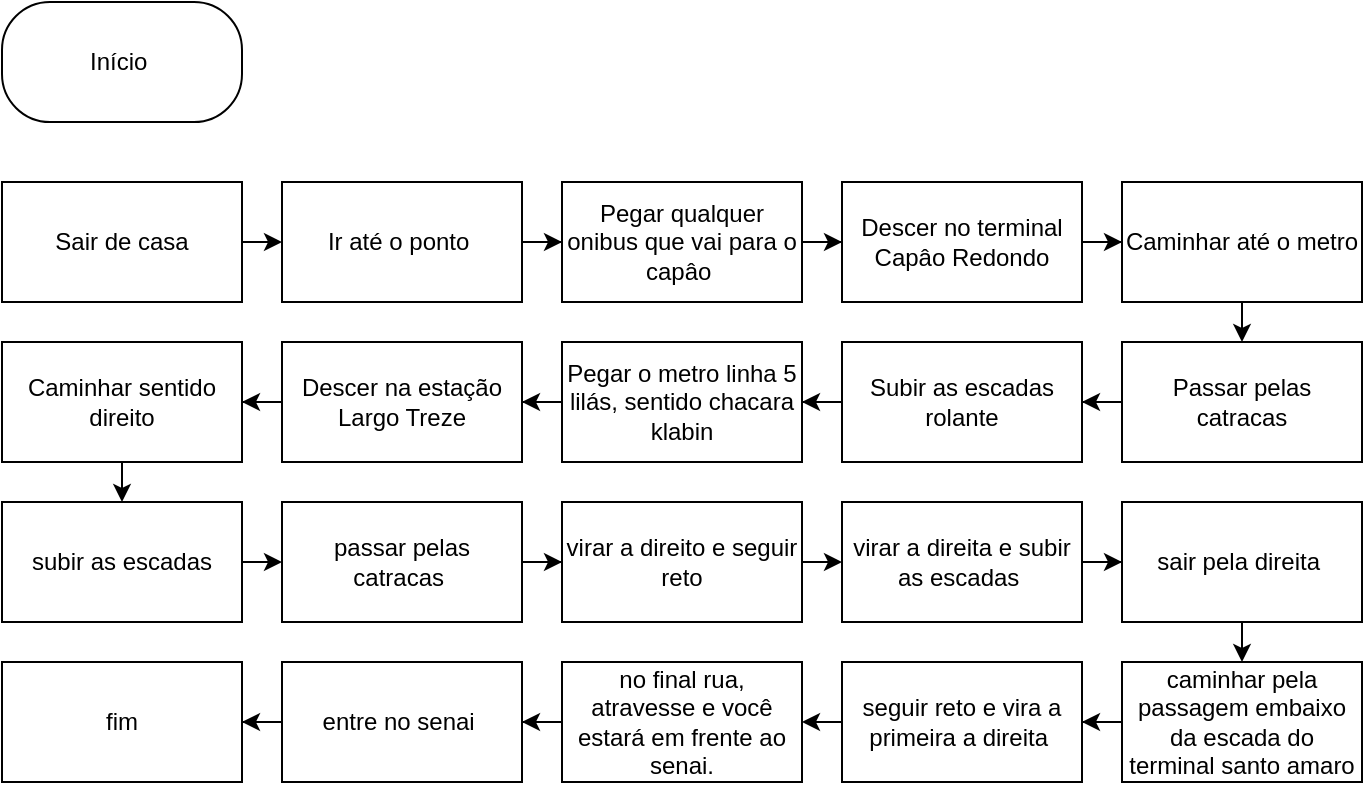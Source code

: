 <mxfile version="20.8.2" type="device"><diagram id="UQ4OOzGJKv5Lv0ew_HRR" name="Página-1"><mxGraphModel dx="1434" dy="796" grid="1" gridSize="10" guides="1" tooltips="1" connect="1" arrows="1" fold="1" page="1" pageScale="1" pageWidth="827" pageHeight="1169" math="0" shadow="0"><root><mxCell id="0"/><mxCell id="1" parent="0"/><mxCell id="Ac0Z0WbKupJAu_ercSHP-2" value="Início&amp;nbsp;" style="rounded=1;whiteSpace=wrap;html=1;arcSize=40;" vertex="1" parent="1"><mxGeometry x="30" y="50" width="120" height="60" as="geometry"/></mxCell><mxCell id="Ac0Z0WbKupJAu_ercSHP-29" style="edgeStyle=orthogonalEdgeStyle;rounded=0;orthogonalLoop=1;jettySize=auto;html=1;exitX=1;exitY=0.5;exitDx=0;exitDy=0;entryX=0;entryY=0.5;entryDx=0;entryDy=0;" edge="1" parent="1" source="Ac0Z0WbKupJAu_ercSHP-3" target="Ac0Z0WbKupJAu_ercSHP-4"><mxGeometry relative="1" as="geometry"/></mxCell><mxCell id="Ac0Z0WbKupJAu_ercSHP-3" value="Sair de casa" style="rounded=0;whiteSpace=wrap;html=1;" vertex="1" parent="1"><mxGeometry x="30" y="140" width="120" height="60" as="geometry"/></mxCell><mxCell id="Ac0Z0WbKupJAu_ercSHP-24" value="" style="edgeStyle=orthogonalEdgeStyle;rounded=0;orthogonalLoop=1;jettySize=auto;html=1;" edge="1" parent="1" source="Ac0Z0WbKupJAu_ercSHP-4" target="Ac0Z0WbKupJAu_ercSHP-5"><mxGeometry relative="1" as="geometry"/></mxCell><mxCell id="Ac0Z0WbKupJAu_ercSHP-4" value="Ir até o ponto&amp;nbsp;" style="rounded=0;whiteSpace=wrap;html=1;" vertex="1" parent="1"><mxGeometry x="170" y="140" width="120" height="60" as="geometry"/></mxCell><mxCell id="Ac0Z0WbKupJAu_ercSHP-30" style="edgeStyle=orthogonalEdgeStyle;rounded=0;orthogonalLoop=1;jettySize=auto;html=1;exitX=1;exitY=0.5;exitDx=0;exitDy=0;" edge="1" parent="1" source="Ac0Z0WbKupJAu_ercSHP-5" target="Ac0Z0WbKupJAu_ercSHP-6"><mxGeometry relative="1" as="geometry"/></mxCell><mxCell id="Ac0Z0WbKupJAu_ercSHP-5" value="Pegar qualquer onibus que vai para o capâo&amp;nbsp;" style="rounded=0;whiteSpace=wrap;html=1;" vertex="1" parent="1"><mxGeometry x="310" y="140" width="120" height="60" as="geometry"/></mxCell><mxCell id="Ac0Z0WbKupJAu_ercSHP-31" style="edgeStyle=orthogonalEdgeStyle;rounded=0;orthogonalLoop=1;jettySize=auto;html=1;exitX=1;exitY=0.5;exitDx=0;exitDy=0;" edge="1" parent="1" source="Ac0Z0WbKupJAu_ercSHP-6" target="Ac0Z0WbKupJAu_ercSHP-7"><mxGeometry relative="1" as="geometry"/></mxCell><mxCell id="Ac0Z0WbKupJAu_ercSHP-6" value="Descer no terminal Capâo Redondo" style="rounded=0;whiteSpace=wrap;html=1;" vertex="1" parent="1"><mxGeometry x="450" y="140" width="120" height="60" as="geometry"/></mxCell><mxCell id="Ac0Z0WbKupJAu_ercSHP-47" style="edgeStyle=orthogonalEdgeStyle;rounded=0;orthogonalLoop=1;jettySize=auto;html=1;exitX=0.5;exitY=1;exitDx=0;exitDy=0;entryX=0.5;entryY=0;entryDx=0;entryDy=0;" edge="1" parent="1" source="Ac0Z0WbKupJAu_ercSHP-7" target="Ac0Z0WbKupJAu_ercSHP-8"><mxGeometry relative="1" as="geometry"/></mxCell><mxCell id="Ac0Z0WbKupJAu_ercSHP-7" value="Caminhar até o metro" style="rounded=0;whiteSpace=wrap;html=1;" vertex="1" parent="1"><mxGeometry x="590" y="140" width="120" height="60" as="geometry"/></mxCell><mxCell id="Ac0Z0WbKupJAu_ercSHP-48" style="edgeStyle=orthogonalEdgeStyle;rounded=0;orthogonalLoop=1;jettySize=auto;html=1;exitX=0;exitY=0.5;exitDx=0;exitDy=0;" edge="1" parent="1" source="Ac0Z0WbKupJAu_ercSHP-8" target="Ac0Z0WbKupJAu_ercSHP-9"><mxGeometry relative="1" as="geometry"/></mxCell><mxCell id="Ac0Z0WbKupJAu_ercSHP-8" value="Passar pelas catracas" style="rounded=0;whiteSpace=wrap;html=1;" vertex="1" parent="1"><mxGeometry x="590" y="220" width="120" height="60" as="geometry"/></mxCell><mxCell id="Ac0Z0WbKupJAu_ercSHP-51" style="edgeStyle=orthogonalEdgeStyle;rounded=0;orthogonalLoop=1;jettySize=auto;html=1;exitX=0;exitY=0.5;exitDx=0;exitDy=0;" edge="1" parent="1" source="Ac0Z0WbKupJAu_ercSHP-9" target="Ac0Z0WbKupJAu_ercSHP-10"><mxGeometry relative="1" as="geometry"/></mxCell><mxCell id="Ac0Z0WbKupJAu_ercSHP-9" value="Subir as escadas rolante" style="rounded=0;whiteSpace=wrap;html=1;" vertex="1" parent="1"><mxGeometry x="450" y="220" width="120" height="60" as="geometry"/></mxCell><mxCell id="Ac0Z0WbKupJAu_ercSHP-52" style="edgeStyle=orthogonalEdgeStyle;rounded=0;orthogonalLoop=1;jettySize=auto;html=1;exitX=0;exitY=0.5;exitDx=0;exitDy=0;" edge="1" parent="1" source="Ac0Z0WbKupJAu_ercSHP-10" target="Ac0Z0WbKupJAu_ercSHP-11"><mxGeometry relative="1" as="geometry"/></mxCell><mxCell id="Ac0Z0WbKupJAu_ercSHP-10" value="Pegar o metro linha 5 lilás, sentido chacara klabin" style="rounded=0;whiteSpace=wrap;html=1;" vertex="1" parent="1"><mxGeometry x="310" y="220" width="120" height="60" as="geometry"/></mxCell><mxCell id="Ac0Z0WbKupJAu_ercSHP-53" style="edgeStyle=orthogonalEdgeStyle;rounded=0;orthogonalLoop=1;jettySize=auto;html=1;exitX=0;exitY=0.5;exitDx=0;exitDy=0;" edge="1" parent="1" source="Ac0Z0WbKupJAu_ercSHP-11" target="Ac0Z0WbKupJAu_ercSHP-12"><mxGeometry relative="1" as="geometry"/></mxCell><mxCell id="Ac0Z0WbKupJAu_ercSHP-11" value="Descer na estação Largo Treze" style="rounded=0;whiteSpace=wrap;html=1;" vertex="1" parent="1"><mxGeometry x="170" y="220" width="120" height="60" as="geometry"/></mxCell><mxCell id="Ac0Z0WbKupJAu_ercSHP-54" style="edgeStyle=orthogonalEdgeStyle;rounded=0;orthogonalLoop=1;jettySize=auto;html=1;exitX=0.5;exitY=1;exitDx=0;exitDy=0;entryX=0.5;entryY=0;entryDx=0;entryDy=0;" edge="1" parent="1" source="Ac0Z0WbKupJAu_ercSHP-12" target="Ac0Z0WbKupJAu_ercSHP-13"><mxGeometry relative="1" as="geometry"/></mxCell><mxCell id="Ac0Z0WbKupJAu_ercSHP-12" value="Caminhar sentido direito" style="rounded=0;whiteSpace=wrap;html=1;" vertex="1" parent="1"><mxGeometry x="30" y="220" width="120" height="60" as="geometry"/></mxCell><mxCell id="Ac0Z0WbKupJAu_ercSHP-56" style="edgeStyle=orthogonalEdgeStyle;rounded=0;orthogonalLoop=1;jettySize=auto;html=1;exitX=1;exitY=0.5;exitDx=0;exitDy=0;entryX=0;entryY=0.5;entryDx=0;entryDy=0;" edge="1" parent="1" source="Ac0Z0WbKupJAu_ercSHP-13" target="Ac0Z0WbKupJAu_ercSHP-14"><mxGeometry relative="1" as="geometry"/></mxCell><mxCell id="Ac0Z0WbKupJAu_ercSHP-13" value="subir as escadas" style="rounded=0;whiteSpace=wrap;html=1;" vertex="1" parent="1"><mxGeometry x="30" y="300" width="120" height="60" as="geometry"/></mxCell><mxCell id="Ac0Z0WbKupJAu_ercSHP-57" style="edgeStyle=orthogonalEdgeStyle;rounded=0;orthogonalLoop=1;jettySize=auto;html=1;exitX=1;exitY=0.5;exitDx=0;exitDy=0;" edge="1" parent="1" source="Ac0Z0WbKupJAu_ercSHP-14" target="Ac0Z0WbKupJAu_ercSHP-15"><mxGeometry relative="1" as="geometry"/></mxCell><mxCell id="Ac0Z0WbKupJAu_ercSHP-14" value="passar pelas catracas&amp;nbsp;" style="rounded=0;whiteSpace=wrap;html=1;" vertex="1" parent="1"><mxGeometry x="170" y="300" width="120" height="60" as="geometry"/></mxCell><mxCell id="Ac0Z0WbKupJAu_ercSHP-58" style="edgeStyle=orthogonalEdgeStyle;rounded=0;orthogonalLoop=1;jettySize=auto;html=1;exitX=1;exitY=0.5;exitDx=0;exitDy=0;entryX=0;entryY=0.5;entryDx=0;entryDy=0;" edge="1" parent="1" source="Ac0Z0WbKupJAu_ercSHP-15" target="Ac0Z0WbKupJAu_ercSHP-16"><mxGeometry relative="1" as="geometry"/></mxCell><mxCell id="Ac0Z0WbKupJAu_ercSHP-15" value="virar a direito e seguir reto" style="rounded=0;whiteSpace=wrap;html=1;" vertex="1" parent="1"><mxGeometry x="310" y="300" width="120" height="60" as="geometry"/></mxCell><mxCell id="Ac0Z0WbKupJAu_ercSHP-59" style="edgeStyle=orthogonalEdgeStyle;rounded=0;orthogonalLoop=1;jettySize=auto;html=1;exitX=1;exitY=0.5;exitDx=0;exitDy=0;" edge="1" parent="1" source="Ac0Z0WbKupJAu_ercSHP-16" target="Ac0Z0WbKupJAu_ercSHP-17"><mxGeometry relative="1" as="geometry"/></mxCell><mxCell id="Ac0Z0WbKupJAu_ercSHP-16" value="virar a direita e subir as escadas&amp;nbsp;" style="rounded=0;whiteSpace=wrap;html=1;" vertex="1" parent="1"><mxGeometry x="450" y="300" width="120" height="60" as="geometry"/></mxCell><mxCell id="Ac0Z0WbKupJAu_ercSHP-60" style="edgeStyle=orthogonalEdgeStyle;rounded=0;orthogonalLoop=1;jettySize=auto;html=1;exitX=0.5;exitY=1;exitDx=0;exitDy=0;entryX=0.5;entryY=0;entryDx=0;entryDy=0;" edge="1" parent="1" source="Ac0Z0WbKupJAu_ercSHP-17" target="Ac0Z0WbKupJAu_ercSHP-22"><mxGeometry relative="1" as="geometry"/></mxCell><mxCell id="Ac0Z0WbKupJAu_ercSHP-17" value="sair pela direita&amp;nbsp;" style="rounded=0;whiteSpace=wrap;html=1;" vertex="1" parent="1"><mxGeometry x="590" y="300" width="120" height="60" as="geometry"/></mxCell><mxCell id="Ac0Z0WbKupJAu_ercSHP-18" value="fim" style="rounded=0;whiteSpace=wrap;html=1;" vertex="1" parent="1"><mxGeometry x="30" y="380" width="120" height="60" as="geometry"/></mxCell><mxCell id="Ac0Z0WbKupJAu_ercSHP-66" style="edgeStyle=orthogonalEdgeStyle;rounded=0;orthogonalLoop=1;jettySize=auto;html=1;exitX=0;exitY=0.5;exitDx=0;exitDy=0;" edge="1" parent="1" source="Ac0Z0WbKupJAu_ercSHP-19" target="Ac0Z0WbKupJAu_ercSHP-18"><mxGeometry relative="1" as="geometry"/></mxCell><mxCell id="Ac0Z0WbKupJAu_ercSHP-19" value="entre no senai&amp;nbsp;" style="rounded=0;whiteSpace=wrap;html=1;" vertex="1" parent="1"><mxGeometry x="170" y="380" width="120" height="60" as="geometry"/></mxCell><mxCell id="Ac0Z0WbKupJAu_ercSHP-65" style="edgeStyle=orthogonalEdgeStyle;rounded=0;orthogonalLoop=1;jettySize=auto;html=1;exitX=0;exitY=0.5;exitDx=0;exitDy=0;" edge="1" parent="1" source="Ac0Z0WbKupJAu_ercSHP-20" target="Ac0Z0WbKupJAu_ercSHP-19"><mxGeometry relative="1" as="geometry"/></mxCell><mxCell id="Ac0Z0WbKupJAu_ercSHP-20" value="no final rua, atravesse e você estará em frente ao senai." style="rounded=0;whiteSpace=wrap;html=1;" vertex="1" parent="1"><mxGeometry x="310" y="380" width="120" height="60" as="geometry"/></mxCell><mxCell id="Ac0Z0WbKupJAu_ercSHP-64" style="edgeStyle=orthogonalEdgeStyle;rounded=0;orthogonalLoop=1;jettySize=auto;html=1;exitX=0;exitY=0.5;exitDx=0;exitDy=0;entryX=1;entryY=0.5;entryDx=0;entryDy=0;" edge="1" parent="1" source="Ac0Z0WbKupJAu_ercSHP-21" target="Ac0Z0WbKupJAu_ercSHP-20"><mxGeometry relative="1" as="geometry"/></mxCell><mxCell id="Ac0Z0WbKupJAu_ercSHP-21" value="seguir reto e vira a primeira a direita&amp;nbsp;" style="rounded=0;whiteSpace=wrap;html=1;" vertex="1" parent="1"><mxGeometry x="450" y="380" width="120" height="60" as="geometry"/></mxCell><mxCell id="Ac0Z0WbKupJAu_ercSHP-61" style="edgeStyle=orthogonalEdgeStyle;rounded=0;orthogonalLoop=1;jettySize=auto;html=1;exitX=0;exitY=0.5;exitDx=0;exitDy=0;" edge="1" parent="1" source="Ac0Z0WbKupJAu_ercSHP-22" target="Ac0Z0WbKupJAu_ercSHP-21"><mxGeometry relative="1" as="geometry"/></mxCell><mxCell id="Ac0Z0WbKupJAu_ercSHP-22" value="caminhar pela passagem embaixo da escada do terminal santo amaro" style="rounded=0;whiteSpace=wrap;html=1;" vertex="1" parent="1"><mxGeometry x="590" y="380" width="120" height="60" as="geometry"/></mxCell></root></mxGraphModel></diagram></mxfile>